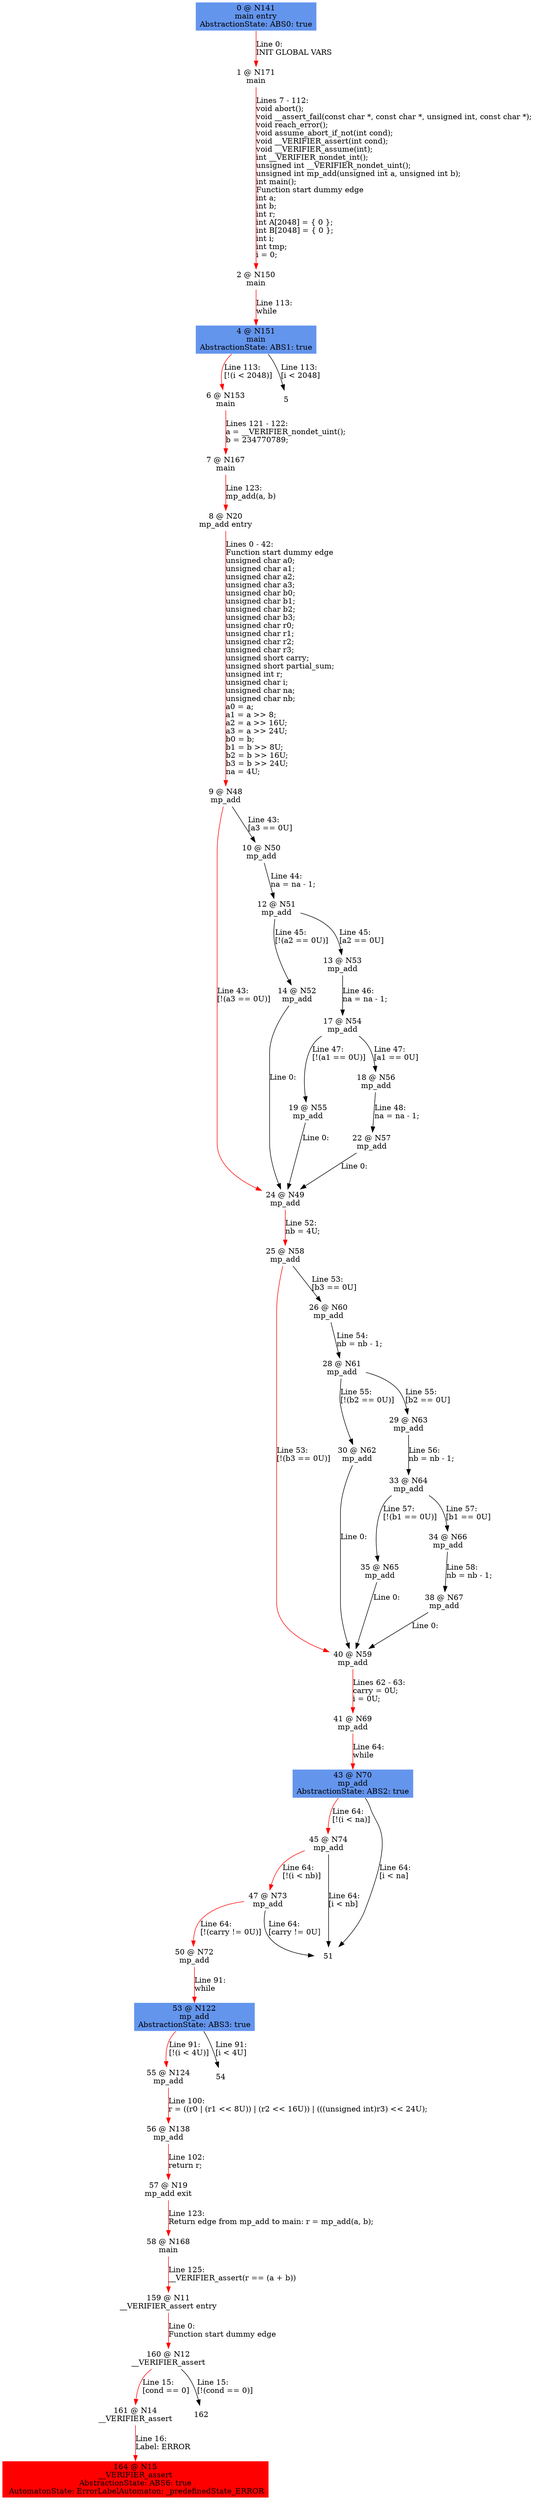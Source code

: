digraph ARG {
node [style="filled" shape="box" color="white"]
0 [fillcolor="cornflowerblue" label="0 @ N141\nmain entry\nAbstractionState: ABS0: true\n" id="0"]
1 [label="1 @ N171\nmain\n" id="1"]
2 [label="2 @ N150\nmain\n" id="2"]
4 [fillcolor="cornflowerblue" label="4 @ N151\nmain\nAbstractionState: ABS1: true\n" id="4"]
6 [label="6 @ N153\nmain\n" id="6"]
7 [label="7 @ N167\nmain\n" id="7"]
8 [label="8 @ N20\nmp_add entry\n" id="8"]
9 [label="9 @ N48\nmp_add\n" id="9"]
24 [label="24 @ N49\nmp_add\n" id="24"]
25 [label="25 @ N58\nmp_add\n" id="25"]
40 [label="40 @ N59\nmp_add\n" id="40"]
41 [label="41 @ N69\nmp_add\n" id="41"]
43 [fillcolor="cornflowerblue" label="43 @ N70\nmp_add\nAbstractionState: ABS2: true\n" id="43"]
45 [label="45 @ N74\nmp_add\n" id="45"]
47 [label="47 @ N73\nmp_add\n" id="47"]
50 [label="50 @ N72\nmp_add\n" id="50"]
53 [fillcolor="cornflowerblue" label="53 @ N122\nmp_add\nAbstractionState: ABS3: true\n" id="53"]
55 [label="55 @ N124\nmp_add\n" id="55"]
56 [label="56 @ N138\nmp_add\n" id="56"]
57 [label="57 @ N19\nmp_add exit\n" id="57"]
58 [label="58 @ N168\nmain\n" id="58"]
159 [label="159 @ N11\n__VERIFIER_assert entry\n" id="159"]
160 [label="160 @ N12\n__VERIFIER_assert\n" id="160"]
161 [label="161 @ N14\n__VERIFIER_assert\n" id="161"]
164 [fillcolor="red" label="164 @ N15\n__VERIFIER_assert\nAbstractionState: ABS6: true\n AutomatonState: ErrorLabelAutomaton: _predefinedState_ERROR\n" id="164"]
26 [label="26 @ N60\nmp_add\n" id="26"]
28 [label="28 @ N61\nmp_add\n" id="28"]
30 [label="30 @ N62\nmp_add\n" id="30"]
29 [label="29 @ N63\nmp_add\n" id="29"]
33 [label="33 @ N64\nmp_add\n" id="33"]
35 [label="35 @ N65\nmp_add\n" id="35"]
34 [label="34 @ N66\nmp_add\n" id="34"]
38 [label="38 @ N67\nmp_add\n" id="38"]
10 [label="10 @ N50\nmp_add\n" id="10"]
12 [label="12 @ N51\nmp_add\n" id="12"]
14 [label="14 @ N52\nmp_add\n" id="14"]
13 [label="13 @ N53\nmp_add\n" id="13"]
17 [label="17 @ N54\nmp_add\n" id="17"]
19 [label="19 @ N55\nmp_add\n" id="19"]
18 [label="18 @ N56\nmp_add\n" id="18"]
22 [label="22 @ N57\nmp_add\n" id="22"]
0 -> 1 [color="red" label="Line 0: \lINIT GLOBAL VARS\l" id="0 -> 1"]
1 -> 2 [color="red" label="Lines 7 - 112: \lvoid abort();\lvoid __assert_fail(const char *, const char *, unsigned int, const char *);\lvoid reach_error();\lvoid assume_abort_if_not(int cond);\lvoid __VERIFIER_assert(int cond);\lvoid __VERIFIER_assume(int);\lint __VERIFIER_nondet_int();\lunsigned int __VERIFIER_nondet_uint();\lunsigned int mp_add(unsigned int a, unsigned int b);\lint main();\lFunction start dummy edge\lint a;\lint b;\lint r;\lint A[2048] = { 0 };\lint B[2048] = { 0 };\lint i;\lint tmp;\li = 0;\l" id="1 -> 2"]
2 -> 4 [color="red" label="Line 113: \lwhile\l" id="2 -> 4"]
4 -> 5 [label="Line 113: \l[i < 2048]\l" id="4 -> 5"]
4 -> 6 [color="red" label="Line 113: \l[!(i < 2048)]\l" id="4 -> 6"]
6 -> 7 [color="red" label="Lines 121 - 122: \la = __VERIFIER_nondet_uint();\lb = 234770789;\l" id="6 -> 7"]
7 -> 8 [color="red" label="Line 123: \lmp_add(a, b)\l" id="7 -> 8"]
8 -> 9 [color="red" label="Lines 0 - 42: \lFunction start dummy edge\lunsigned char a0;\lunsigned char a1;\lunsigned char a2;\lunsigned char a3;\lunsigned char b0;\lunsigned char b1;\lunsigned char b2;\lunsigned char b3;\lunsigned char r0;\lunsigned char r1;\lunsigned char r2;\lunsigned char r3;\lunsigned short carry;\lunsigned short partial_sum;\lunsigned int r;\lunsigned char i;\lunsigned char na;\lunsigned char nb;\la0 = a;\la1 = a >> 8;\la2 = a >> 16U;\la3 = a >> 24U;\lb0 = b;\lb1 = b >> 8U;\lb2 = b >> 16U;\lb3 = b >> 24U;\lna = 4U;\l" id="8 -> 9"]
9 -> 10 [label="Line 43: \l[a3 == 0U]\l" id="9 -> 10"]
9 -> 24 [color="red" label="Line 43: \l[!(a3 == 0U)]\l" id="9 -> 24"]
24 -> 25 [color="red" label="Line 52: \lnb = 4U;\l" id="24 -> 25"]
25 -> 26 [label="Line 53: \l[b3 == 0U]\l" id="25 -> 26"]
25 -> 40 [color="red" label="Line 53: \l[!(b3 == 0U)]\l" id="25 -> 40"]
40 -> 41 [color="red" label="Lines 62 - 63: \lcarry = 0U;\li = 0U;\l" id="40 -> 41"]
41 -> 43 [color="red" label="Line 64: \lwhile\l" id="41 -> 43"]
43 -> 45 [color="red" label="Line 64: \l[!(i < na)]\l" id="43 -> 45"]
43 -> 51 [label="Line 64: \l[i < na]\l" id="43 -> 51"]
45 -> 47 [color="red" label="Line 64: \l[!(i < nb)]\l" id="45 -> 47"]
45 -> 51 [label="Line 64: \l[i < nb]\l" id="45 -> 51"]
47 -> 50 [color="red" label="Line 64: \l[!(carry != 0U)]\l" id="47 -> 50"]
47 -> 51 [label="Line 64: \l[carry != 0U]\l" id="47 -> 51"]
50 -> 53 [color="red" label="Line 91: \lwhile\l" id="50 -> 53"]
53 -> 54 [label="Line 91: \l[i < 4U]\l" id="53 -> 54"]
53 -> 55 [color="red" label="Line 91: \l[!(i < 4U)]\l" id="53 -> 55"]
55 -> 56 [color="red" label="Line 100: \lr = ((r0 | (r1 << 8U)) | (r2 << 16U)) | (((unsigned int)r3) << 24U);\l" id="55 -> 56"]
56 -> 57 [color="red" label="Line 102: \lreturn r;\l" id="56 -> 57"]
57 -> 58 [color="red" label="Line 123: \lReturn edge from mp_add to main: r = mp_add(a, b);\l" id="57 -> 58"]
58 -> 159 [color="red" label="Line 125: \l__VERIFIER_assert(r == (a + b))\l" id="58 -> 159"]
159 -> 160 [color="red" label="Line 0: \lFunction start dummy edge\l" id="159 -> 160"]
160 -> 161 [color="red" label="Line 15: \l[cond == 0]\l" id="160 -> 161"]
160 -> 162 [label="Line 15: \l[!(cond == 0)]\l" id="160 -> 162"]
161 -> 164 [color="red" label="Line 16: \lLabel: ERROR\l" id="161 -> 164"]
26 -> 28 [label="Line 54: \lnb = nb - 1;\l" id="26 -> 28"]
28 -> 29 [label="Line 55: \l[b2 == 0U]\l" id="28 -> 29"]
28 -> 30 [label="Line 55: \l[!(b2 == 0U)]\l" id="28 -> 30"]
30 -> 40 [label="Line 0: \l\l" id="30 -> 40"]
29 -> 33 [label="Line 56: \lnb = nb - 1;\l" id="29 -> 33"]
33 -> 34 [label="Line 57: \l[b1 == 0U]\l" id="33 -> 34"]
33 -> 35 [label="Line 57: \l[!(b1 == 0U)]\l" id="33 -> 35"]
35 -> 40 [label="Line 0: \l\l" id="35 -> 40"]
34 -> 38 [label="Line 58: \lnb = nb - 1;\l" id="34 -> 38"]
38 -> 40 [label="Line 0: \l\l" id="38 -> 40"]
10 -> 12 [label="Line 44: \lna = na - 1;\l" id="10 -> 12"]
12 -> 13 [label="Line 45: \l[a2 == 0U]\l" id="12 -> 13"]
12 -> 14 [label="Line 45: \l[!(a2 == 0U)]\l" id="12 -> 14"]
14 -> 24 [label="Line 0: \l\l" id="14 -> 24"]
13 -> 17 [label="Line 46: \lna = na - 1;\l" id="13 -> 17"]
17 -> 18 [label="Line 47: \l[a1 == 0U]\l" id="17 -> 18"]
17 -> 19 [label="Line 47: \l[!(a1 == 0U)]\l" id="17 -> 19"]
19 -> 24 [label="Line 0: \l\l" id="19 -> 24"]
18 -> 22 [label="Line 48: \lna = na - 1;\l" id="18 -> 22"]
22 -> 24 [label="Line 0: \l\l" id="22 -> 24"]
}
